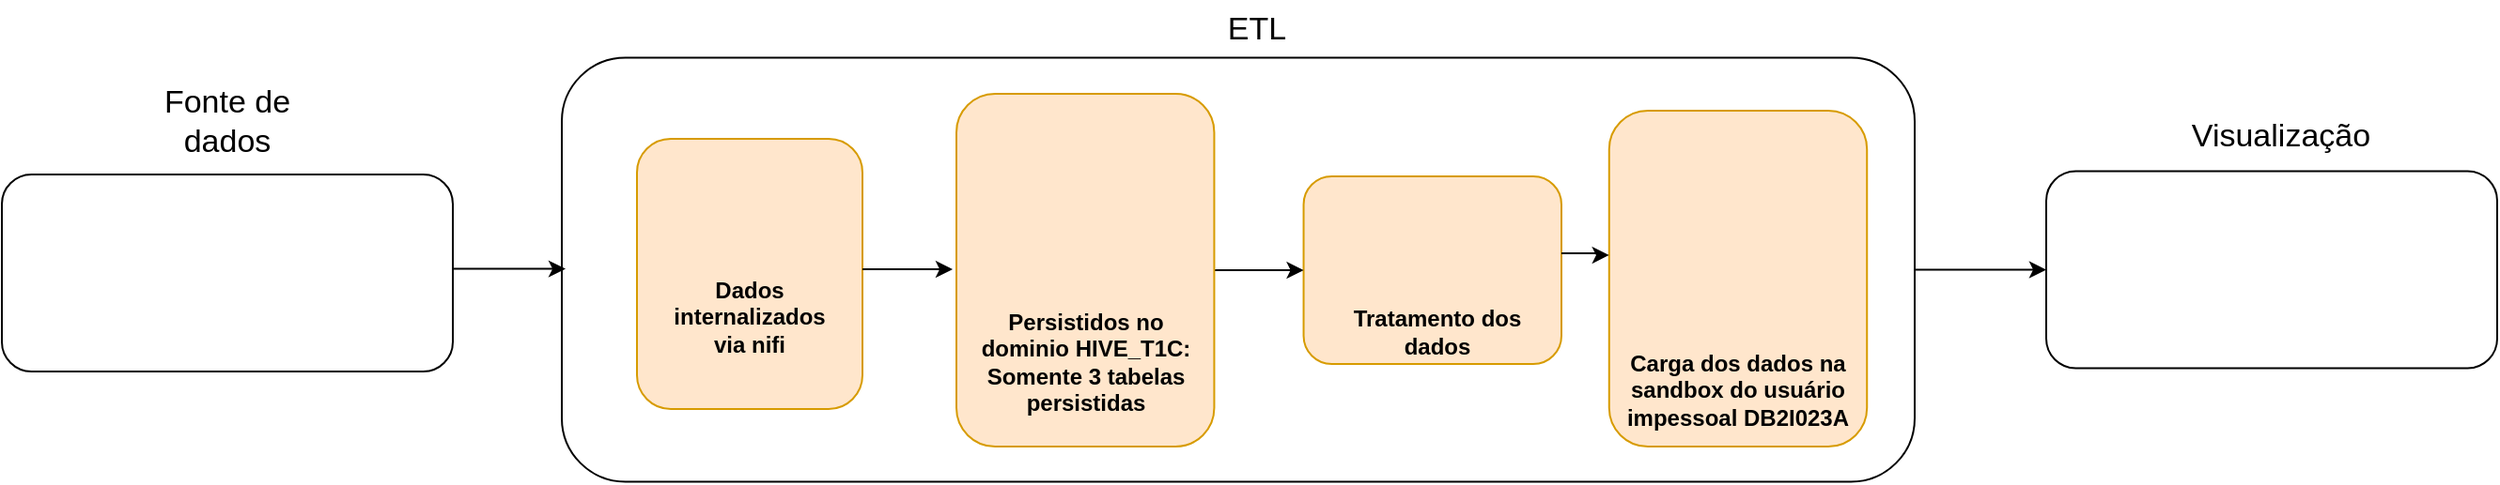 <mxfile version="22.1.5" type="github">
  <diagram name="Página-1" id="ZyutccR1dliK55jMoOyO">
    <mxGraphModel dx="2549" dy="669" grid="1" gridSize="10" guides="1" tooltips="1" connect="1" arrows="1" fold="1" page="1" pageScale="1" pageWidth="827" pageHeight="1169" math="0" shadow="0">
      <root>
        <mxCell id="0" />
        <mxCell id="1" parent="0" />
        <mxCell id="EeoZRxMvzT711BqNi6FC-8" value="" style="rounded=1;whiteSpace=wrap;html=1;" vertex="1" parent="1">
          <mxGeometry x="250" y="192.75" width="720" height="226" as="geometry" />
        </mxCell>
        <mxCell id="EeoZRxMvzT711BqNi6FC-28" value="" style="rounded=1;whiteSpace=wrap;html=1;fillColor=#ffe6cc;strokeColor=#d79b00;" vertex="1" parent="1">
          <mxGeometry x="807.39" y="220.99" width="137.22" height="179.01" as="geometry" />
        </mxCell>
        <mxCell id="EeoZRxMvzT711BqNi6FC-26" value="" style="rounded=1;whiteSpace=wrap;html=1;fillColor=#ffe6cc;strokeColor=#d79b00;" vertex="1" parent="1">
          <mxGeometry x="644.78" y="256" width="137.22" height="100" as="geometry" />
        </mxCell>
        <mxCell id="EeoZRxMvzT711BqNi6FC-27" style="edgeStyle=orthogonalEdgeStyle;rounded=0;orthogonalLoop=1;jettySize=auto;html=1;entryX=0;entryY=0.5;entryDx=0;entryDy=0;exitX=1;exitY=0.5;exitDx=0;exitDy=0;" edge="1" parent="1" source="EeoZRxMvzT711BqNi6FC-24" target="EeoZRxMvzT711BqNi6FC-26">
          <mxGeometry relative="1" as="geometry" />
        </mxCell>
        <mxCell id="EeoZRxMvzT711BqNi6FC-24" value="" style="rounded=1;whiteSpace=wrap;html=1;fillColor=#ffe6cc;strokeColor=#d79b00;" vertex="1" parent="1">
          <mxGeometry x="460" y="212" width="137.22" height="188" as="geometry" />
        </mxCell>
        <mxCell id="EeoZRxMvzT711BqNi6FC-23" value="" style="rounded=1;whiteSpace=wrap;html=1;fillColor=#ffe6cc;strokeColor=#d79b00;" vertex="1" parent="1">
          <mxGeometry x="290" y="236" width="120" height="144" as="geometry" />
        </mxCell>
        <mxCell id="EeoZRxMvzT711BqNi6FC-19" style="edgeStyle=orthogonalEdgeStyle;rounded=0;orthogonalLoop=1;jettySize=auto;html=1;" edge="1" parent="1" source="EeoZRxMvzT711BqNi6FC-8" target="EeoZRxMvzT711BqNi6FC-16">
          <mxGeometry relative="1" as="geometry" />
        </mxCell>
        <mxCell id="EeoZRxMvzT711BqNi6FC-6" value="" style="rounded=1;whiteSpace=wrap;html=1;" vertex="1" parent="1">
          <mxGeometry x="-48" y="255" width="240" height="105" as="geometry" />
        </mxCell>
        <mxCell id="EeoZRxMvzT711BqNi6FC-1" value="" style="shape=image;verticalLabelPosition=bottom;labelBackgroundColor=default;verticalAlign=top;aspect=fixed;imageAspect=0;image=https://jhonathanribeiro.netlify.app/assets/img/mongodb.png;" vertex="1" parent="1">
          <mxGeometry x="-28" y="256" width="200" height="100" as="geometry" />
        </mxCell>
        <mxCell id="EeoZRxMvzT711BqNi6FC-2" value="" style="endArrow=classic;html=1;rounded=0;" edge="1" parent="1">
          <mxGeometry width="50" height="50" relative="1" as="geometry">
            <mxPoint x="192" y="305.31" as="sourcePoint" />
            <mxPoint x="252" y="305.31" as="targetPoint" />
          </mxGeometry>
        </mxCell>
        <mxCell id="EeoZRxMvzT711BqNi6FC-10" style="edgeStyle=orthogonalEdgeStyle;rounded=0;orthogonalLoop=1;jettySize=auto;html=1;" edge="1" parent="1">
          <mxGeometry relative="1" as="geometry">
            <mxPoint x="410" y="305.5" as="sourcePoint" />
            <mxPoint x="458" y="305.533" as="targetPoint" />
          </mxGeometry>
        </mxCell>
        <mxCell id="EeoZRxMvzT711BqNi6FC-7" value="Fonte de dados" style="text;html=1;strokeColor=none;fillColor=none;align=center;verticalAlign=middle;whiteSpace=wrap;rounded=0;fontSize=17;" vertex="1" parent="1">
          <mxGeometry x="12" y="212" width="120" height="30" as="geometry" />
        </mxCell>
        <mxCell id="EeoZRxMvzT711BqNi6FC-9" value="" style="shape=image;verticalLabelPosition=bottom;labelBackgroundColor=default;verticalAlign=top;aspect=fixed;imageAspect=0;image=https://upload.wikimedia.org/wikipedia/commons/b/bb/Apache_Hive_logo.svg;" vertex="1" parent="1">
          <mxGeometry x="477.22" y="220" width="102.78" height="92.5" as="geometry" />
        </mxCell>
        <mxCell id="EeoZRxMvzT711BqNi6FC-14" style="edgeStyle=orthogonalEdgeStyle;rounded=0;orthogonalLoop=1;jettySize=auto;html=1;entryX=0;entryY=0.43;entryDx=0;entryDy=0;entryPerimeter=0;" edge="1" parent="1" source="EeoZRxMvzT711BqNi6FC-11" target="EeoZRxMvzT711BqNi6FC-28">
          <mxGeometry relative="1" as="geometry" />
        </mxCell>
        <mxCell id="EeoZRxMvzT711BqNi6FC-11" value="" style="shape=image;verticalLabelPosition=bottom;labelBackgroundColor=default;verticalAlign=top;aspect=fixed;imageAspect=0;image=https://cdn.icon-icons.com/icons2/2699/PNG/512/sas_logo_icon_170762.png;" vertex="1" parent="1">
          <mxGeometry x="650" y="264" width="132" height="66" as="geometry" />
        </mxCell>
        <mxCell id="EeoZRxMvzT711BqNi6FC-13" value="" style="shape=image;verticalLabelPosition=bottom;labelBackgroundColor=default;verticalAlign=top;aspect=fixed;imageAspect=0;image=https://horusinfo.com.br/wp-content/uploads/2017/05/IBM-DB2.png;" vertex="1" parent="1">
          <mxGeometry x="820" y="230" width="112" height="112" as="geometry" />
        </mxCell>
        <mxCell id="EeoZRxMvzT711BqNi6FC-16" value="" style="rounded=1;whiteSpace=wrap;html=1;" vertex="1" parent="1">
          <mxGeometry x="1040" y="253.25" width="240" height="105" as="geometry" />
        </mxCell>
        <mxCell id="EeoZRxMvzT711BqNi6FC-17" value="Visualização" style="text;html=1;strokeColor=none;fillColor=none;align=center;verticalAlign=middle;whiteSpace=wrap;rounded=0;fontSize=17;" vertex="1" parent="1">
          <mxGeometry x="1105" y="220" width="120" height="30" as="geometry" />
        </mxCell>
        <mxCell id="EeoZRxMvzT711BqNi6FC-18" value="" style="shape=image;verticalLabelPosition=bottom;labelBackgroundColor=default;verticalAlign=top;aspect=fixed;imageAspect=0;image=https://cdn.icon-icons.com/icons2/2699/PNG/512/microsoft_powerbi_logo_icon_169958.png;" vertex="1" parent="1">
          <mxGeometry x="1089" y="268" width="152" height="76" as="geometry" />
        </mxCell>
        <mxCell id="EeoZRxMvzT711BqNi6FC-20" value="Dados internalizados via nifi" style="text;html=1;strokeColor=none;fillColor=none;align=center;verticalAlign=middle;whiteSpace=wrap;rounded=0;fontStyle=1" vertex="1" parent="1">
          <mxGeometry x="310" y="306" width="80" height="50" as="geometry" />
        </mxCell>
        <mxCell id="EeoZRxMvzT711BqNi6FC-21" value="Persistidos no dominio HIVE_T1C:&lt;br&gt;Somente 3 tabelas persistidas" style="text;html=1;strokeColor=none;fillColor=none;align=center;verticalAlign=middle;whiteSpace=wrap;rounded=0;fontStyle=1" vertex="1" parent="1">
          <mxGeometry x="463.61" y="312.5" width="130" height="84" as="geometry" />
        </mxCell>
        <mxCell id="EeoZRxMvzT711BqNi6FC-22" value="Tratamento dos dados" style="text;html=1;strokeColor=none;fillColor=none;align=center;verticalAlign=middle;whiteSpace=wrap;rounded=0;fontStyle=1" vertex="1" parent="1">
          <mxGeometry x="651" y="330" width="130" height="18" as="geometry" />
        </mxCell>
        <mxCell id="EeoZRxMvzT711BqNi6FC-25" value="" style="shape=image;verticalLabelPosition=bottom;labelBackgroundColor=default;verticalAlign=top;aspect=fixed;imageAspect=0;image=https://upload.wikimedia.org/wikipedia/commons/thumb/f/ff/Apache-nifi-logo.svg/2560px-Apache-nifi-logo.svg.png;" vertex="1" parent="1">
          <mxGeometry x="306" y="253.25" width="84" height="35.49" as="geometry" />
        </mxCell>
        <mxCell id="EeoZRxMvzT711BqNi6FC-29" value="Carga dos dados na sandbox do usuário impessoal&amp;nbsp;DB2I023A" style="text;html=1;strokeColor=none;fillColor=none;align=center;verticalAlign=middle;whiteSpace=wrap;rounded=0;fontStyle=1" vertex="1" parent="1">
          <mxGeometry x="811" y="356" width="130" height="28" as="geometry" />
        </mxCell>
        <mxCell id="EeoZRxMvzT711BqNi6FC-30" value="ETL" style="text;html=1;strokeColor=none;fillColor=none;align=center;verticalAlign=middle;whiteSpace=wrap;rounded=0;fontSize=17;" vertex="1" parent="1">
          <mxGeometry x="560" y="162.75" width="120" height="30" as="geometry" />
        </mxCell>
      </root>
    </mxGraphModel>
  </diagram>
</mxfile>
